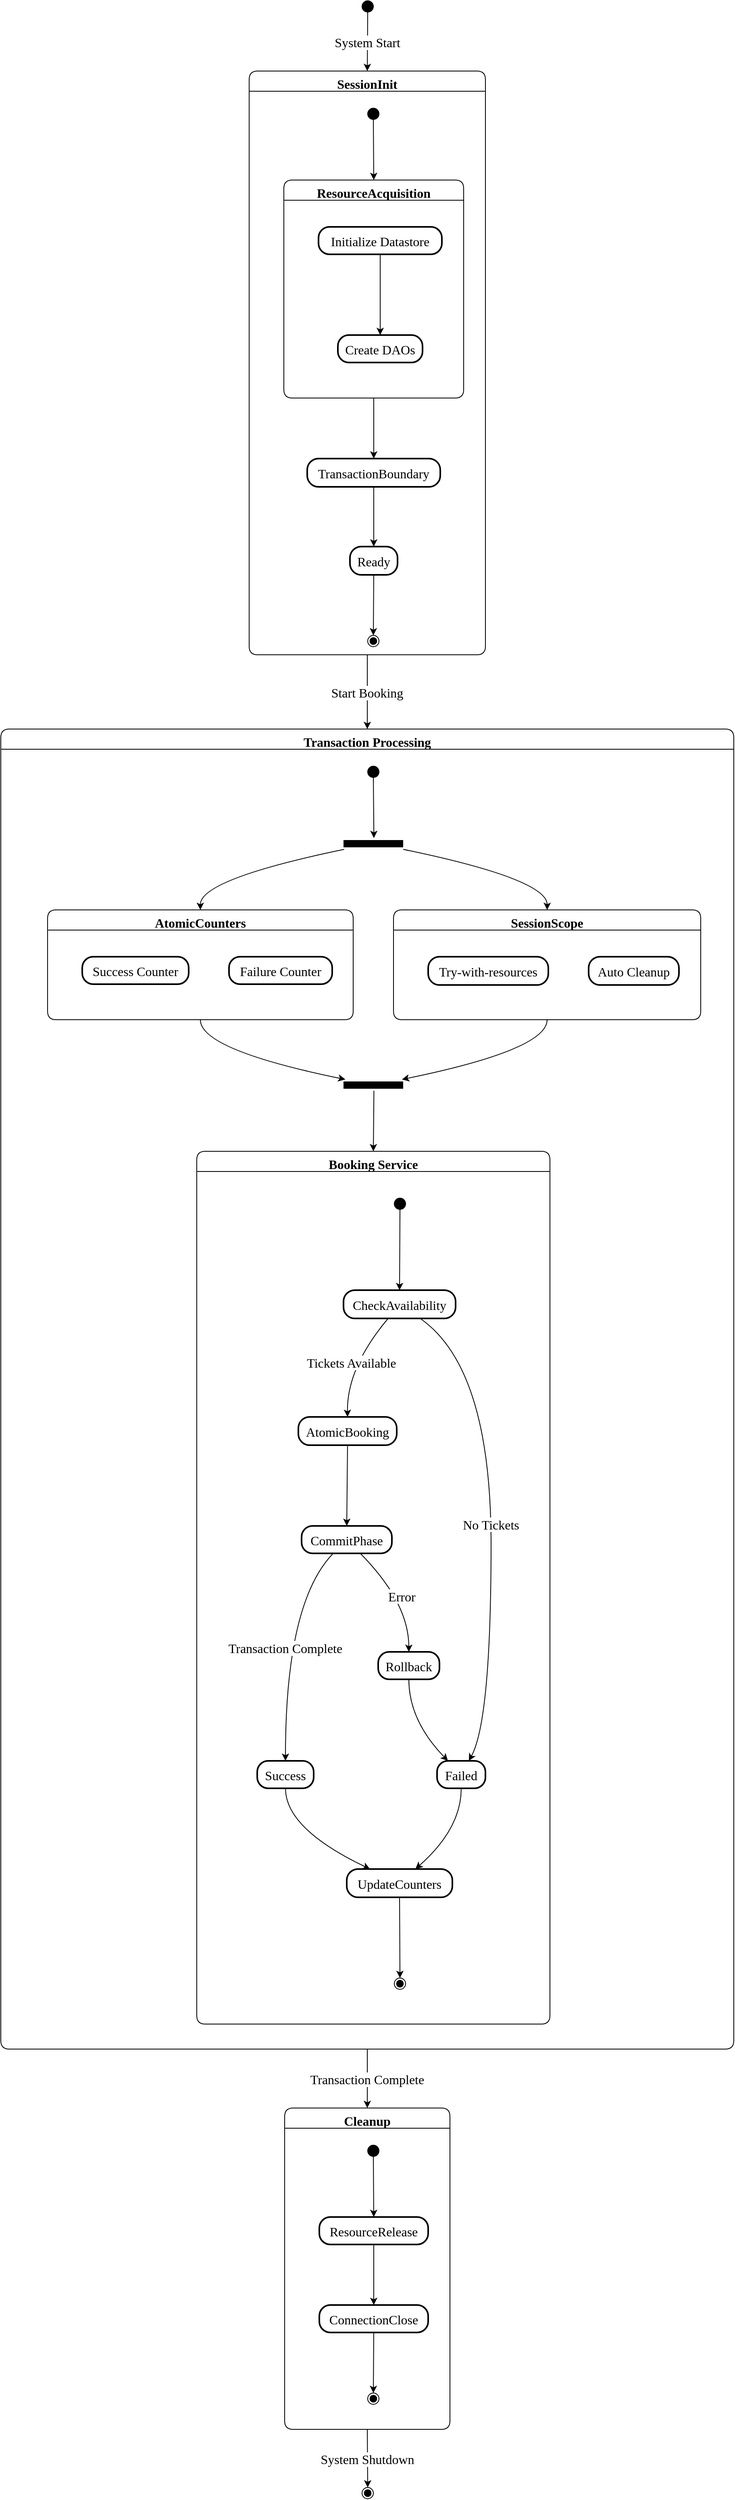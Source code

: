 <mxfile version="24.8.6" pages="2">
  <diagram name="Page-1" id="Bt3FV_wdgYteB4T8x5Fn">
    <mxGraphModel dx="863" dy="430" grid="1" gridSize="10" guides="1" tooltips="1" connect="1" arrows="1" fold="1" page="1" pageScale="1" pageWidth="850" pageHeight="1100" math="0" shadow="0">
      <root>
        <mxCell id="0" />
        <mxCell id="1" parent="0" />
        <mxCell id="nBdhhwAt10GolD-cnCdz-1" value="" style="ellipse;fillColor=strokeColor;hachureGap=4;fontFamily=Times New Roman;fontSize=16;swimlaneLine=1;shadow=0;" vertex="1" parent="1">
          <mxGeometry x="468" y="20" width="14" height="14" as="geometry" />
        </mxCell>
        <mxCell id="nBdhhwAt10GolD-cnCdz-2" value="SessionInit" style="swimlane;fontStyle=1;align=center;verticalAlign=middle;startSize=25;container=0;collapsible=0;rounded=1;arcSize=14;dropTarget=0;verticalAlign=top;hachureGap=4;fontFamily=Times New Roman;fontSize=16;swimlaneLine=1;shadow=0;" vertex="1" parent="1">
          <mxGeometry x="328" y="107" width="293" height="723" as="geometry" />
        </mxCell>
        <mxCell id="nBdhhwAt10GolD-cnCdz-3" value="" style="ellipse;fillColor=strokeColor;hachureGap=4;fontFamily=Times New Roman;swimlaneLine=1;shadow=0;fontSize=16;" vertex="1" parent="nBdhhwAt10GolD-cnCdz-2">
          <mxGeometry x="147" y="46" width="14" height="14" as="geometry" />
        </mxCell>
        <mxCell id="nBdhhwAt10GolD-cnCdz-4" value="TransactionBoundary" style="rounded=1;arcSize=40;strokeWidth=2;hachureGap=4;fontFamily=Times New Roman;swimlaneLine=1;shadow=0;fontSize=16;" vertex="1" parent="nBdhhwAt10GolD-cnCdz-2">
          <mxGeometry x="72" y="480" width="165" height="35" as="geometry" />
        </mxCell>
        <mxCell id="nBdhhwAt10GolD-cnCdz-5" value="Ready" style="rounded=1;arcSize=40;strokeWidth=2;hachureGap=4;fontFamily=Times New Roman;swimlaneLine=1;shadow=0;fontSize=16;" vertex="1" parent="nBdhhwAt10GolD-cnCdz-2">
          <mxGeometry x="125" y="589" width="59" height="35" as="geometry" />
        </mxCell>
        <mxCell id="nBdhhwAt10GolD-cnCdz-6" value="" style="ellipse;shape=endState;fillColor=strokeColor;hachureGap=4;fontFamily=Times New Roman;swimlaneLine=1;shadow=0;fontSize=16;" vertex="1" parent="nBdhhwAt10GolD-cnCdz-2">
          <mxGeometry x="147" y="699" width="14" height="14" as="geometry" />
        </mxCell>
        <mxCell id="nBdhhwAt10GolD-cnCdz-7" value="ResourceAcquisition" style="swimlane;fontStyle=1;align=center;verticalAlign=middle;startSize=25;container=0;collapsible=0;rounded=1;arcSize=14;dropTarget=0;verticalAlign=top;hachureGap=4;fontFamily=Times New Roman;swimlaneLine=1;shadow=0;fontSize=16;" vertex="1" parent="nBdhhwAt10GolD-cnCdz-2">
          <mxGeometry x="43" y="135" width="223" height="270" as="geometry" />
        </mxCell>
        <mxCell id="nBdhhwAt10GolD-cnCdz-8" value="Initialize Datastore" style="rounded=1;arcSize=40;strokeWidth=2;hachureGap=4;fontFamily=Times New Roman;swimlaneLine=1;shadow=0;fontSize=16;" vertex="1" parent="nBdhhwAt10GolD-cnCdz-7">
          <mxGeometry x="43" y="58" width="153" height="34" as="geometry" />
        </mxCell>
        <mxCell id="nBdhhwAt10GolD-cnCdz-9" value="Create DAOs" style="rounded=1;arcSize=40;strokeWidth=2;hachureGap=4;fontFamily=Times New Roman;swimlaneLine=1;shadow=0;fontSize=16;" vertex="1" parent="nBdhhwAt10GolD-cnCdz-7">
          <mxGeometry x="67" y="192" width="105" height="34" as="geometry" />
        </mxCell>
        <mxCell id="nBdhhwAt10GolD-cnCdz-10" value="" style="curved=1;startArrow=none;;exitX=0.5;exitY=1.01;entryX=0.5;entryY=0.01;rounded=0;hachureGap=4;fontFamily=Times New Roman;swimlaneLine=1;shadow=0;fontSize=16;" edge="1" parent="nBdhhwAt10GolD-cnCdz-7" source="nBdhhwAt10GolD-cnCdz-8" target="nBdhhwAt10GolD-cnCdz-9">
          <mxGeometry relative="1" as="geometry">
            <Array as="points" />
          </mxGeometry>
        </mxCell>
        <mxCell id="nBdhhwAt10GolD-cnCdz-11" value="" style="curved=1;startArrow=none;;exitX=0.5;exitY=0.97;entryX=0.5;entryY=0;rounded=0;hachureGap=4;fontFamily=Times New Roman;swimlaneLine=1;shadow=0;fontSize=16;" edge="1" parent="nBdhhwAt10GolD-cnCdz-2" source="nBdhhwAt10GolD-cnCdz-4" target="nBdhhwAt10GolD-cnCdz-5">
          <mxGeometry relative="1" as="geometry">
            <Array as="points" />
          </mxGeometry>
        </mxCell>
        <mxCell id="nBdhhwAt10GolD-cnCdz-12" value="" style="curved=1;startArrow=none;;exitX=0.5;exitY=0.99;entryX=0.53;entryY=-0.03;rounded=0;hachureGap=4;fontFamily=Times New Roman;swimlaneLine=1;shadow=0;fontSize=16;" edge="1" parent="nBdhhwAt10GolD-cnCdz-2" source="nBdhhwAt10GolD-cnCdz-5" target="nBdhhwAt10GolD-cnCdz-6">
          <mxGeometry relative="1" as="geometry">
            <Array as="points" />
          </mxGeometry>
        </mxCell>
        <mxCell id="nBdhhwAt10GolD-cnCdz-13" value="" style="curved=1;startArrow=none;;exitX=0.53;exitY=0.96;entryX=0.5;entryY=0;rounded=0;hachureGap=4;fontFamily=Times New Roman;swimlaneLine=1;shadow=0;fontSize=16;" edge="1" parent="nBdhhwAt10GolD-cnCdz-2" source="nBdhhwAt10GolD-cnCdz-3" target="nBdhhwAt10GolD-cnCdz-7">
          <mxGeometry relative="1" as="geometry">
            <Array as="points" />
          </mxGeometry>
        </mxCell>
        <mxCell id="nBdhhwAt10GolD-cnCdz-14" value="" style="curved=1;startArrow=none;;exitX=0.5;exitY=1;entryX=0.5;entryY=-0.01;rounded=0;hachureGap=4;fontFamily=Times New Roman;swimlaneLine=1;shadow=0;fontSize=16;" edge="1" parent="nBdhhwAt10GolD-cnCdz-2" source="nBdhhwAt10GolD-cnCdz-7" target="nBdhhwAt10GolD-cnCdz-4">
          <mxGeometry relative="1" as="geometry">
            <Array as="points" />
          </mxGeometry>
        </mxCell>
        <mxCell id="nBdhhwAt10GolD-cnCdz-15" value="Transaction Processing" style="swimlane;fontStyle=1;align=center;verticalAlign=middle;startSize=25;container=0;collapsible=0;rounded=1;arcSize=14;dropTarget=0;verticalAlign=top;hachureGap=4;fontFamily=Times New Roman;fontSize=16;swimlaneLine=1;shadow=0;" vertex="1" parent="1">
          <mxGeometry x="20" y="922" width="909" height="1635" as="geometry" />
        </mxCell>
        <mxCell id="nBdhhwAt10GolD-cnCdz-16" value="Booking Service" style="swimlane;fontStyle=1;align=center;verticalAlign=middle;startSize=25;container=0;collapsible=0;rounded=1;arcSize=14;dropTarget=0;verticalAlign=top;hachureGap=4;fontFamily=Times New Roman;swimlaneLine=1;shadow=0;fontSize=16;" vertex="1" parent="nBdhhwAt10GolD-cnCdz-15">
          <mxGeometry x="243" y="523" width="438" height="1081" as="geometry" />
        </mxCell>
        <mxCell id="nBdhhwAt10GolD-cnCdz-17" value="" style="ellipse;fillColor=strokeColor;hachureGap=4;fontFamily=Times New Roman;swimlaneLine=1;shadow=0;fontSize=16;" vertex="1" parent="nBdhhwAt10GolD-cnCdz-16">
          <mxGeometry x="245" y="58" width="14" height="14" as="geometry" />
        </mxCell>
        <mxCell id="nBdhhwAt10GolD-cnCdz-18" value="CheckAvailability" style="rounded=1;arcSize=40;strokeWidth=2;hachureGap=4;fontFamily=Times New Roman;swimlaneLine=1;shadow=0;fontSize=16;" vertex="1" parent="nBdhhwAt10GolD-cnCdz-16">
          <mxGeometry x="182" y="172" width="139" height="35" as="geometry" />
        </mxCell>
        <mxCell id="nBdhhwAt10GolD-cnCdz-19" value="AtomicBooking" style="rounded=1;arcSize=40;strokeWidth=2;hachureGap=4;fontFamily=Times New Roman;swimlaneLine=1;shadow=0;fontSize=16;" vertex="1" parent="nBdhhwAt10GolD-cnCdz-16">
          <mxGeometry x="126" y="329" width="122" height="35" as="geometry" />
        </mxCell>
        <mxCell id="nBdhhwAt10GolD-cnCdz-20" value="Failed" style="rounded=1;arcSize=40;strokeWidth=2;hachureGap=4;fontFamily=Times New Roman;swimlaneLine=1;shadow=0;fontSize=16;" vertex="1" parent="nBdhhwAt10GolD-cnCdz-16">
          <mxGeometry x="298" y="755" width="60" height="34" as="geometry" />
        </mxCell>
        <mxCell id="nBdhhwAt10GolD-cnCdz-21" value="CommitPhase" style="rounded=1;arcSize=40;strokeWidth=2;hachureGap=4;fontFamily=Times New Roman;swimlaneLine=1;shadow=0;fontSize=16;" vertex="1" parent="nBdhhwAt10GolD-cnCdz-16">
          <mxGeometry x="130" y="464" width="112" height="34" as="geometry" />
        </mxCell>
        <mxCell id="nBdhhwAt10GolD-cnCdz-22" value="Success" style="rounded=1;arcSize=40;strokeWidth=2;hachureGap=4;fontFamily=Times New Roman;swimlaneLine=1;shadow=0;fontSize=16;" vertex="1" parent="nBdhhwAt10GolD-cnCdz-16">
          <mxGeometry x="75" y="755" width="70" height="34" as="geometry" />
        </mxCell>
        <mxCell id="nBdhhwAt10GolD-cnCdz-23" value="Rollback" style="rounded=1;arcSize=40;strokeWidth=2;hachureGap=4;fontFamily=Times New Roman;swimlaneLine=1;shadow=0;fontSize=16;" vertex="1" parent="nBdhhwAt10GolD-cnCdz-16">
          <mxGeometry x="225" y="620" width="76" height="34" as="geometry" />
        </mxCell>
        <mxCell id="nBdhhwAt10GolD-cnCdz-24" value="UpdateCounters" style="rounded=1;arcSize=40;strokeWidth=2;hachureGap=4;fontFamily=Times New Roman;swimlaneLine=1;shadow=0;fontSize=16;" vertex="1" parent="nBdhhwAt10GolD-cnCdz-16">
          <mxGeometry x="186" y="889" width="131" height="35" as="geometry" />
        </mxCell>
        <mxCell id="nBdhhwAt10GolD-cnCdz-25" value="" style="ellipse;shape=endState;fillColor=strokeColor;hachureGap=4;fontFamily=Times New Roman;swimlaneLine=1;shadow=0;fontSize=16;" vertex="1" parent="nBdhhwAt10GolD-cnCdz-16">
          <mxGeometry x="245" y="1024" width="14" height="14" as="geometry" />
        </mxCell>
        <mxCell id="nBdhhwAt10GolD-cnCdz-26" value="" style="curved=1;startArrow=none;;exitX=0.47;exitY=1;entryX=0.5;entryY=0;rounded=0;hachureGap=4;fontFamily=Times New Roman;swimlaneLine=1;shadow=0;fontSize=16;" edge="1" parent="nBdhhwAt10GolD-cnCdz-16" source="nBdhhwAt10GolD-cnCdz-17" target="nBdhhwAt10GolD-cnCdz-18">
          <mxGeometry relative="1" as="geometry">
            <Array as="points" />
          </mxGeometry>
        </mxCell>
        <mxCell id="nBdhhwAt10GolD-cnCdz-27" value="Tickets Available" style="curved=1;startArrow=none;;exitX=0.4;exitY=0.99;entryX=0.5;entryY=0;rounded=0;hachureGap=4;fontFamily=Times New Roman;swimlaneLine=1;shadow=0;fontSize=16;" edge="1" parent="nBdhhwAt10GolD-cnCdz-16" source="nBdhhwAt10GolD-cnCdz-18" target="nBdhhwAt10GolD-cnCdz-19">
          <mxGeometry relative="1" as="geometry">
            <Array as="points">
              <mxPoint x="186" y="268" />
            </Array>
          </mxGeometry>
        </mxCell>
        <mxCell id="nBdhhwAt10GolD-cnCdz-28" value="No Tickets" style="curved=1;startArrow=none;;exitX=0.68;exitY=0.99;entryX=0.66;entryY=-0.01;rounded=0;hachureGap=4;fontFamily=Times New Roman;swimlaneLine=1;shadow=0;fontSize=16;" edge="1" parent="nBdhhwAt10GolD-cnCdz-16" source="nBdhhwAt10GolD-cnCdz-18" target="nBdhhwAt10GolD-cnCdz-20">
          <mxGeometry relative="1" as="geometry">
            <Array as="points">
              <mxPoint x="365" y="268" />
              <mxPoint x="365" y="705" />
            </Array>
          </mxGeometry>
        </mxCell>
        <mxCell id="nBdhhwAt10GolD-cnCdz-29" value="" style="curved=1;startArrow=none;;exitX=0.5;exitY=0.99;entryX=0.5;entryY=-0.01;rounded=0;hachureGap=4;fontFamily=Times New Roman;swimlaneLine=1;shadow=0;fontSize=16;" edge="1" parent="nBdhhwAt10GolD-cnCdz-16" source="nBdhhwAt10GolD-cnCdz-19" target="nBdhhwAt10GolD-cnCdz-21">
          <mxGeometry relative="1" as="geometry">
            <Array as="points" />
          </mxGeometry>
        </mxCell>
        <mxCell id="nBdhhwAt10GolD-cnCdz-30" value="Transaction Complete" style="curved=1;startArrow=none;;exitX=0.35;exitY=1;entryX=0.5;entryY=-0.01;rounded=0;hachureGap=4;fontFamily=Times New Roman;swimlaneLine=1;shadow=0;fontSize=16;" edge="1" parent="nBdhhwAt10GolD-cnCdz-16" source="nBdhhwAt10GolD-cnCdz-21" target="nBdhhwAt10GolD-cnCdz-22">
          <mxGeometry relative="1" as="geometry">
            <Array as="points">
              <mxPoint x="110" y="559" />
            </Array>
          </mxGeometry>
        </mxCell>
        <mxCell id="nBdhhwAt10GolD-cnCdz-31" value="Error" style="curved=1;startArrow=none;;exitX=0.65;exitY=1;entryX=0.5;entryY=0.01;rounded=0;hachureGap=4;fontFamily=Times New Roman;swimlaneLine=1;shadow=0;fontSize=16;" edge="1" parent="nBdhhwAt10GolD-cnCdz-16" source="nBdhhwAt10GolD-cnCdz-21" target="nBdhhwAt10GolD-cnCdz-23">
          <mxGeometry relative="1" as="geometry">
            <Array as="points">
              <mxPoint x="263" y="559" />
            </Array>
          </mxGeometry>
        </mxCell>
        <mxCell id="nBdhhwAt10GolD-cnCdz-32" value="" style="curved=1;startArrow=none;;exitX=0.5;exitY=1.02;entryX=0.22;entryY=-0.01;rounded=0;hachureGap=4;fontFamily=Times New Roman;swimlaneLine=1;shadow=0;fontSize=16;" edge="1" parent="nBdhhwAt10GolD-cnCdz-16" source="nBdhhwAt10GolD-cnCdz-23" target="nBdhhwAt10GolD-cnCdz-20">
          <mxGeometry relative="1" as="geometry">
            <Array as="points">
              <mxPoint x="263" y="705" />
            </Array>
          </mxGeometry>
        </mxCell>
        <mxCell id="nBdhhwAt10GolD-cnCdz-33" value="" style="curved=1;startArrow=none;;exitX=0.5;exitY=1;entryX=0.22;entryY=0;rounded=0;hachureGap=4;fontFamily=Times New Roman;swimlaneLine=1;shadow=0;fontSize=16;" edge="1" parent="nBdhhwAt10GolD-cnCdz-16" source="nBdhhwAt10GolD-cnCdz-22" target="nBdhhwAt10GolD-cnCdz-24">
          <mxGeometry relative="1" as="geometry">
            <Array as="points">
              <mxPoint x="110" y="839" />
            </Array>
          </mxGeometry>
        </mxCell>
        <mxCell id="nBdhhwAt10GolD-cnCdz-34" value="" style="curved=1;startArrow=none;;exitX=0.5;exitY=1;entryX=0.65;entryY=0;rounded=0;hachureGap=4;fontFamily=Times New Roman;swimlaneLine=1;shadow=0;fontSize=16;" edge="1" parent="nBdhhwAt10GolD-cnCdz-16" source="nBdhhwAt10GolD-cnCdz-20" target="nBdhhwAt10GolD-cnCdz-24">
          <mxGeometry relative="1" as="geometry">
            <Array as="points">
              <mxPoint x="328" y="839" />
            </Array>
          </mxGeometry>
        </mxCell>
        <mxCell id="nBdhhwAt10GolD-cnCdz-35" value="" style="curved=1;startArrow=none;;exitX=0.5;exitY=0.99;entryX=0.47;entryY=-0.02;rounded=0;hachureGap=4;fontFamily=Times New Roman;swimlaneLine=1;shadow=0;fontSize=16;" edge="1" parent="nBdhhwAt10GolD-cnCdz-16" source="nBdhhwAt10GolD-cnCdz-24" target="nBdhhwAt10GolD-cnCdz-25">
          <mxGeometry relative="1" as="geometry">
            <Array as="points" />
          </mxGeometry>
        </mxCell>
        <mxCell id="nBdhhwAt10GolD-cnCdz-36" value="" style="ellipse;fillColor=strokeColor;hachureGap=4;fontFamily=Times New Roman;swimlaneLine=1;shadow=0;fontSize=16;" vertex="1" parent="nBdhhwAt10GolD-cnCdz-15">
          <mxGeometry x="455" y="46" width="14" height="14" as="geometry" />
        </mxCell>
        <mxCell id="nBdhhwAt10GolD-cnCdz-37" value="" style="shape=line;strokeWidth=9;hachureGap=4;fontFamily=Times New Roman;swimlaneLine=1;shadow=0;fontSize=16;" vertex="1" parent="nBdhhwAt10GolD-cnCdz-15">
          <mxGeometry x="425" y="135" width="74" height="14" as="geometry" />
        </mxCell>
        <mxCell id="nBdhhwAt10GolD-cnCdz-38" value="AtomicCounters" style="swimlane;fontStyle=1;align=center;verticalAlign=middle;startSize=25;container=0;collapsible=0;rounded=1;arcSize=14;dropTarget=0;verticalAlign=top;hachureGap=4;fontFamily=Times New Roman;swimlaneLine=1;shadow=0;fontSize=16;" vertex="1" parent="nBdhhwAt10GolD-cnCdz-15">
          <mxGeometry x="58" y="224" width="379" height="136" as="geometry" />
        </mxCell>
        <mxCell id="nBdhhwAt10GolD-cnCdz-39" value="Success Counter" style="rounded=1;arcSize=40;strokeWidth=2;hachureGap=4;fontFamily=Times New Roman;swimlaneLine=1;shadow=0;fontSize=16;" vertex="1" parent="nBdhhwAt10GolD-cnCdz-38">
          <mxGeometry x="43" y="58" width="132" height="34" as="geometry" />
        </mxCell>
        <mxCell id="nBdhhwAt10GolD-cnCdz-40" value="Failure Counter" style="rounded=1;arcSize=40;strokeWidth=2;hachureGap=4;fontFamily=Times New Roman;swimlaneLine=1;shadow=0;fontSize=16;" vertex="1" parent="nBdhhwAt10GolD-cnCdz-38">
          <mxGeometry x="225" y="58" width="128" height="34" as="geometry" />
        </mxCell>
        <mxCell id="nBdhhwAt10GolD-cnCdz-41" value="SessionScope" style="swimlane;fontStyle=1;align=center;verticalAlign=middle;startSize=25;container=0;collapsible=0;rounded=1;arcSize=14;dropTarget=0;verticalAlign=top;hachureGap=4;fontFamily=Times New Roman;swimlaneLine=1;shadow=0;fontSize=16;" vertex="1" parent="nBdhhwAt10GolD-cnCdz-15">
          <mxGeometry x="487" y="224" width="381" height="136" as="geometry" />
        </mxCell>
        <mxCell id="nBdhhwAt10GolD-cnCdz-42" value="Try-with-resources" style="rounded=1;arcSize=40;strokeWidth=2;hachureGap=4;fontFamily=Times New Roman;swimlaneLine=1;shadow=0;fontSize=16;" vertex="1" parent="nBdhhwAt10GolD-cnCdz-41">
          <mxGeometry x="43" y="58" width="149" height="35" as="geometry" />
        </mxCell>
        <mxCell id="nBdhhwAt10GolD-cnCdz-43" value="Auto Cleanup" style="rounded=1;arcSize=40;strokeWidth=2;hachureGap=4;fontFamily=Times New Roman;swimlaneLine=1;shadow=0;fontSize=16;" vertex="1" parent="nBdhhwAt10GolD-cnCdz-41">
          <mxGeometry x="242" y="58" width="112" height="35" as="geometry" />
        </mxCell>
        <mxCell id="nBdhhwAt10GolD-cnCdz-44" value="" style="shape=line;strokeWidth=9;hachureGap=4;fontFamily=Times New Roman;swimlaneLine=1;shadow=0;fontSize=16;" vertex="1" parent="nBdhhwAt10GolD-cnCdz-15">
          <mxGeometry x="425" y="434" width="74" height="14" as="geometry" />
        </mxCell>
        <mxCell id="nBdhhwAt10GolD-cnCdz-45" value="" style="curved=1;startArrow=none;;exitX=0.53;exitY=0.96;entryX=0.51;entryY=-0.04;rounded=0;hachureGap=4;fontFamily=Times New Roman;swimlaneLine=1;shadow=0;fontSize=16;" edge="1" parent="nBdhhwAt10GolD-cnCdz-15" source="nBdhhwAt10GolD-cnCdz-36" target="nBdhhwAt10GolD-cnCdz-37">
          <mxGeometry relative="1" as="geometry">
            <Array as="points" />
          </mxGeometry>
        </mxCell>
        <mxCell id="nBdhhwAt10GolD-cnCdz-46" value="" style="curved=1;startArrow=none;;exitX=0.05;exitY=0.96;entryX=0.5;entryY=0;rounded=0;hachureGap=4;fontFamily=Times New Roman;swimlaneLine=1;shadow=0;fontSize=16;" edge="1" parent="nBdhhwAt10GolD-cnCdz-15" source="nBdhhwAt10GolD-cnCdz-37" target="nBdhhwAt10GolD-cnCdz-38">
          <mxGeometry relative="1" as="geometry">
            <Array as="points">
              <mxPoint x="247" y="186" />
            </Array>
          </mxGeometry>
        </mxCell>
        <mxCell id="nBdhhwAt10GolD-cnCdz-47" value="" style="curved=1;startArrow=none;;exitX=0.96;exitY=0.96;entryX=0.5;entryY=0;rounded=0;hachureGap=4;fontFamily=Times New Roman;swimlaneLine=1;shadow=0;fontSize=16;" edge="1" parent="nBdhhwAt10GolD-cnCdz-15" source="nBdhhwAt10GolD-cnCdz-37" target="nBdhhwAt10GolD-cnCdz-41">
          <mxGeometry relative="1" as="geometry">
            <Array as="points">
              <mxPoint x="678" y="186" />
            </Array>
          </mxGeometry>
        </mxCell>
        <mxCell id="nBdhhwAt10GolD-cnCdz-48" value="" style="curved=1;startArrow=none;;exitX=0.5;exitY=0.99;entryX=0.05;entryY=0.02;rounded=0;hachureGap=4;fontFamily=Times New Roman;swimlaneLine=1;shadow=0;fontSize=16;" edge="1" parent="nBdhhwAt10GolD-cnCdz-15" source="nBdhhwAt10GolD-cnCdz-38" target="nBdhhwAt10GolD-cnCdz-44">
          <mxGeometry relative="1" as="geometry">
            <Array as="points">
              <mxPoint x="247" y="397" />
            </Array>
          </mxGeometry>
        </mxCell>
        <mxCell id="nBdhhwAt10GolD-cnCdz-49" value="" style="curved=1;startArrow=none;;exitX=0.5;exitY=0.99;entryX=0.96;entryY=0.02;rounded=0;hachureGap=4;fontFamily=Times New Roman;swimlaneLine=1;shadow=0;fontSize=16;" edge="1" parent="nBdhhwAt10GolD-cnCdz-15" source="nBdhhwAt10GolD-cnCdz-41" target="nBdhhwAt10GolD-cnCdz-44">
          <mxGeometry relative="1" as="geometry">
            <Array as="points">
              <mxPoint x="678" y="397" />
            </Array>
          </mxGeometry>
        </mxCell>
        <mxCell id="nBdhhwAt10GolD-cnCdz-50" value="" style="curved=1;startArrow=none;;exitX=0.51;exitY=1.02;entryX=0.5;entryY=0;rounded=0;hachureGap=4;fontFamily=Times New Roman;swimlaneLine=1;shadow=0;fontSize=16;" edge="1" parent="nBdhhwAt10GolD-cnCdz-15" source="nBdhhwAt10GolD-cnCdz-44" target="nBdhhwAt10GolD-cnCdz-16">
          <mxGeometry relative="1" as="geometry">
            <Array as="points" />
          </mxGeometry>
        </mxCell>
        <mxCell id="nBdhhwAt10GolD-cnCdz-51" value="Cleanup" style="swimlane;fontStyle=1;align=center;verticalAlign=middle;startSize=25;container=0;collapsible=0;rounded=1;arcSize=14;dropTarget=0;verticalAlign=top;hachureGap=4;fontFamily=Times New Roman;fontSize=16;swimlaneLine=1;shadow=0;" vertex="1" parent="1">
          <mxGeometry x="372" y="2630" width="205" height="398" as="geometry" />
        </mxCell>
        <mxCell id="nBdhhwAt10GolD-cnCdz-52" value="" style="ellipse;fillColor=strokeColor;hachureGap=4;fontFamily=Times New Roman;swimlaneLine=1;shadow=0;fontSize=16;" vertex="1" parent="nBdhhwAt10GolD-cnCdz-51">
          <mxGeometry x="103" y="46" width="14" height="14" as="geometry" />
        </mxCell>
        <mxCell id="nBdhhwAt10GolD-cnCdz-53" value="ResourceRelease" style="rounded=1;arcSize=40;strokeWidth=2;hachureGap=4;fontFamily=Times New Roman;swimlaneLine=1;shadow=0;fontSize=16;" vertex="1" parent="nBdhhwAt10GolD-cnCdz-51">
          <mxGeometry x="43" y="135" width="135" height="34" as="geometry" />
        </mxCell>
        <mxCell id="nBdhhwAt10GolD-cnCdz-54" value="ConnectionClose" style="rounded=1;arcSize=40;strokeWidth=2;hachureGap=4;fontFamily=Times New Roman;swimlaneLine=1;shadow=0;fontSize=16;" vertex="1" parent="nBdhhwAt10GolD-cnCdz-51">
          <mxGeometry x="43" y="244" width="135" height="34" as="geometry" />
        </mxCell>
        <mxCell id="nBdhhwAt10GolD-cnCdz-55" value="" style="ellipse;shape=endState;fillColor=strokeColor;hachureGap=4;fontFamily=Times New Roman;swimlaneLine=1;shadow=0;fontSize=16;" vertex="1" parent="nBdhhwAt10GolD-cnCdz-51">
          <mxGeometry x="103" y="353" width="14" height="14" as="geometry" />
        </mxCell>
        <mxCell id="nBdhhwAt10GolD-cnCdz-56" value="" style="curved=1;startArrow=none;;exitX=0.52;exitY=0.96;entryX=0.5;entryY=-0.01;rounded=0;hachureGap=4;fontFamily=Times New Roman;swimlaneLine=1;shadow=0;fontSize=16;" edge="1" parent="nBdhhwAt10GolD-cnCdz-51" source="nBdhhwAt10GolD-cnCdz-52" target="nBdhhwAt10GolD-cnCdz-53">
          <mxGeometry relative="1" as="geometry">
            <Array as="points" />
          </mxGeometry>
        </mxCell>
        <mxCell id="nBdhhwAt10GolD-cnCdz-57" value="" style="curved=1;startArrow=none;;exitX=0.5;exitY=1;entryX=0.5;entryY=0;rounded=0;hachureGap=4;fontFamily=Times New Roman;swimlaneLine=1;shadow=0;fontSize=16;" edge="1" parent="nBdhhwAt10GolD-cnCdz-51" source="nBdhhwAt10GolD-cnCdz-53" target="nBdhhwAt10GolD-cnCdz-54">
          <mxGeometry relative="1" as="geometry">
            <Array as="points" />
          </mxGeometry>
        </mxCell>
        <mxCell id="nBdhhwAt10GolD-cnCdz-58" value="" style="curved=1;startArrow=none;;exitX=0.5;exitY=1.01;entryX=0.52;entryY=0.02;rounded=0;hachureGap=4;fontFamily=Times New Roman;swimlaneLine=1;shadow=0;fontSize=16;" edge="1" parent="nBdhhwAt10GolD-cnCdz-51" source="nBdhhwAt10GolD-cnCdz-54" target="nBdhhwAt10GolD-cnCdz-55">
          <mxGeometry relative="1" as="geometry">
            <Array as="points" />
          </mxGeometry>
        </mxCell>
        <mxCell id="nBdhhwAt10GolD-cnCdz-59" value="" style="ellipse;shape=endState;fillColor=strokeColor;hachureGap=4;fontFamily=Times New Roman;fontSize=16;swimlaneLine=1;shadow=0;" vertex="1" parent="1">
          <mxGeometry x="468" y="3100" width="14" height="14" as="geometry" />
        </mxCell>
        <mxCell id="nBdhhwAt10GolD-cnCdz-60" value="System Start" style="curved=1;startArrow=none;;exitX=0.47;exitY=1;entryX=0.5;entryY=0;rounded=0;hachureGap=4;fontFamily=Times New Roman;fontSize=16;swimlaneLine=1;shadow=0;" edge="1" parent="1" source="nBdhhwAt10GolD-cnCdz-1" target="nBdhhwAt10GolD-cnCdz-2">
          <mxGeometry relative="1" as="geometry">
            <Array as="points" />
          </mxGeometry>
        </mxCell>
        <mxCell id="nBdhhwAt10GolD-cnCdz-61" value="Start Booking" style="curved=1;startArrow=none;;exitX=0.5;exitY=1;entryX=0.5;entryY=0;rounded=0;hachureGap=4;fontFamily=Times New Roman;fontSize=16;swimlaneLine=1;shadow=0;" edge="1" parent="1" source="nBdhhwAt10GolD-cnCdz-2" target="nBdhhwAt10GolD-cnCdz-15">
          <mxGeometry relative="1" as="geometry">
            <Array as="points" />
          </mxGeometry>
        </mxCell>
        <mxCell id="nBdhhwAt10GolD-cnCdz-62" value="Transaction Complete" style="curved=1;startArrow=none;;exitX=0.5;exitY=1;entryX=0.5;entryY=0;rounded=0;hachureGap=4;fontFamily=Times New Roman;fontSize=16;swimlaneLine=1;shadow=0;" edge="1" parent="1" source="nBdhhwAt10GolD-cnCdz-15" target="nBdhhwAt10GolD-cnCdz-51">
          <mxGeometry relative="1" as="geometry">
            <Array as="points" />
          </mxGeometry>
        </mxCell>
        <mxCell id="nBdhhwAt10GolD-cnCdz-63" value="System Shutdown" style="curved=1;startArrow=none;;exitX=0.5;exitY=1;entryX=0.47;entryY=0.03;rounded=0;hachureGap=4;fontFamily=Times New Roman;fontSize=16;swimlaneLine=1;shadow=0;" edge="1" parent="1" source="nBdhhwAt10GolD-cnCdz-51" target="nBdhhwAt10GolD-cnCdz-59">
          <mxGeometry relative="1" as="geometry">
            <Array as="points" />
          </mxGeometry>
        </mxCell>
      </root>
    </mxGraphModel>
  </diagram>
  <diagram id="814-EeQWG5-h8lOijEp2" name="Page-2">
    <mxGraphModel dx="863" dy="430" grid="1" gridSize="10" guides="1" tooltips="1" connect="1" arrows="1" fold="1" page="1" pageScale="1" pageWidth="850" pageHeight="1100" math="0" shadow="0">
      <root>
        <mxCell id="0" />
        <mxCell id="1" parent="0" />
      </root>
    </mxGraphModel>
  </diagram>
</mxfile>

